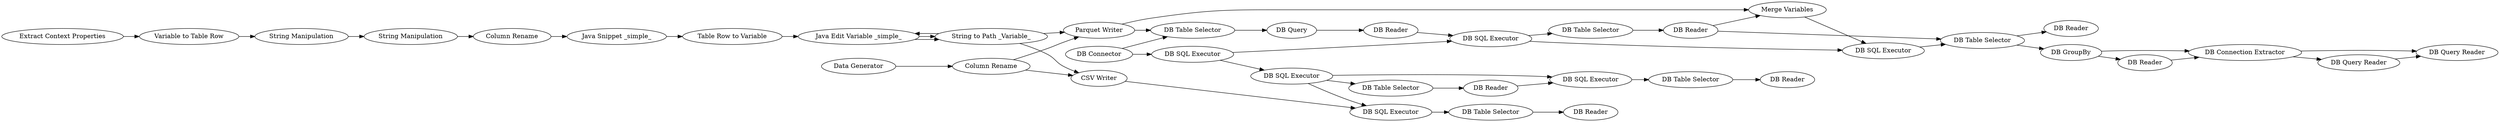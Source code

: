 digraph {
	56 [label="Extract Context Properties"]
	250 [label="String to Path _Variable_"]
	46 [label="Java Snippet _simple_"]
	47 [label="String Manipulation"]
	48 [label="String Manipulation"]
	57 [label="Variable to Table Row"]
	248 [label="Column Rename"]
	249 [label="Table Row to Variable"]
	250 [label="String to Path _Variable_"]
	254 [label="Java Edit Variable _simple_"]
	254 [label="Java Edit Variable _simple_"]
	1906 [label="Data Generator"]
	1907 [label="Column Rename"]
	1921 [label="DB Connector"]
	1922 [label="DB SQL Executor"]
	1923 [label="DB SQL Executor"]
	1924 [label="DB Table Selector"]
	1926 [label="DB SQL Executor"]
	1927 [label="Parquet Writer"]
	1928 [label="DB Table Selector"]
	1929 [label="DB SQL Executor"]
	1931 [label="DB Query"]
	1933 [label="DB Reader"]
	1934 [label="DB SQL Executor"]
	1935 [label="DB Table Selector"]
	1936 [label="DB Reader"]
	1937 [label="DB Reader"]
	1938 [label="DB Table Selector"]
	1941 [label="DB GroupBy"]
	1942 [label="DB Reader"]
	1943 [label="DB Reader"]
	1945 [label="DB Connection Extractor"]
	1946 [label="CSV Writer"]
	1947 [label="DB SQL Executor"]
	1949 [label="DB Table Selector"]
	1950 [label="DB Reader"]
	1951 [label="DB Query Reader"]
	1952 [label="DB Query Reader"]
	1953 [label="DB Table Selector"]
	1954 [label="DB Reader"]
	1955 [label="Merge Variables"]
	46 -> 249
	47 -> 248
	48 -> 47
	57 -> 48
	248 -> 46
	249 -> 254
	254 -> 250
	56 -> 57
	250 -> 1946
	250 -> 1927
	250 -> 254
	254 -> 250
	1906 -> 1907
	1907 -> 1927
	1907 -> 1946
	1921 -> 1922
	1921 -> 1928
	1922 -> 1923
	1922 -> 1934
	1923 -> 1926
	1923 -> 1947
	1923 -> 1953
	1924 -> 1933
	1926 -> 1924
	1927 -> 1928
	1927 -> 1955
	1928 -> 1931
	1929 -> 1938
	1931 -> 1943
	1934 -> 1935
	1934 -> 1929
	1935 -> 1936
	1936 -> 1938
	1936 -> 1955
	1938 -> 1937
	1938 -> 1941
	1941 -> 1942
	1941 -> 1945
	1942 -> 1945
	1943 -> 1934
	1945 -> 1951
	1945 -> 1952
	1946 -> 1947
	1947 -> 1949
	1949 -> 1950
	1951 -> 1952
	1953 -> 1954
	1954 -> 1926
	1955 -> 1929
	rankdir=LR
}
